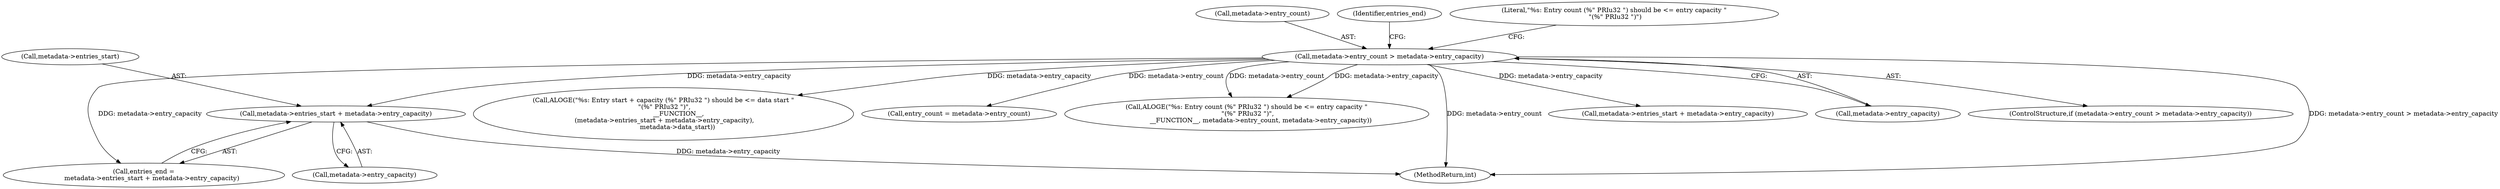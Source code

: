 digraph "0_Android_8e7a2b4d13bff03973dbad2bfb88a04296140433_0@pointer" {
"1000218" [label="(Call,metadata->entries_start + metadata->entry_capacity)"];
"1000196" [label="(Call,metadata->entry_count > metadata->entry_capacity)"];
"1000501" [label="(MethodReturn,int)"];
"1000238" [label="(Call,ALOGE(\"%s: Entry start + capacity (%\" PRIu32 \") should be <= data start \"\n \"(%\" PRIu32 \")\",\n               __FUNCTION__,\n (metadata->entries_start + metadata->entry_capacity),\n              metadata->data_start))"];
"1000222" [label="(Call,metadata->entry_capacity)"];
"1000197" [label="(Call,metadata->entry_count)"];
"1000217" [label="(Identifier,entries_end)"];
"1000205" [label="(Literal,\"%s: Entry count (%\" PRIu32 \") should be <= entry capacity \"\n \"(%\" PRIu32 \")\")"];
"1000292" [label="(Call,entry_count = metadata->entry_count)"];
"1000204" [label="(Call,ALOGE(\"%s: Entry count (%\" PRIu32 \") should be <= entry capacity \"\n \"(%\" PRIu32 \")\",\n              __FUNCTION__, metadata->entry_count, metadata->entry_capacity))"];
"1000196" [label="(Call,metadata->entry_count > metadata->entry_capacity)"];
"1000218" [label="(Call,metadata->entries_start + metadata->entry_capacity)"];
"1000219" [label="(Call,metadata->entries_start)"];
"1000216" [label="(Call,entries_end =\n        metadata->entries_start + metadata->entry_capacity)"];
"1000241" [label="(Call,metadata->entries_start + metadata->entry_capacity)"];
"1000200" [label="(Call,metadata->entry_capacity)"];
"1000195" [label="(ControlStructure,if (metadata->entry_count > metadata->entry_capacity))"];
"1000218" -> "1000216"  [label="AST: "];
"1000218" -> "1000222"  [label="CFG: "];
"1000219" -> "1000218"  [label="AST: "];
"1000222" -> "1000218"  [label="AST: "];
"1000216" -> "1000218"  [label="CFG: "];
"1000218" -> "1000501"  [label="DDG: metadata->entry_capacity"];
"1000196" -> "1000218"  [label="DDG: metadata->entry_capacity"];
"1000196" -> "1000195"  [label="AST: "];
"1000196" -> "1000200"  [label="CFG: "];
"1000197" -> "1000196"  [label="AST: "];
"1000200" -> "1000196"  [label="AST: "];
"1000205" -> "1000196"  [label="CFG: "];
"1000217" -> "1000196"  [label="CFG: "];
"1000196" -> "1000501"  [label="DDG: metadata->entry_count"];
"1000196" -> "1000501"  [label="DDG: metadata->entry_count > metadata->entry_capacity"];
"1000196" -> "1000204"  [label="DDG: metadata->entry_count"];
"1000196" -> "1000204"  [label="DDG: metadata->entry_capacity"];
"1000196" -> "1000216"  [label="DDG: metadata->entry_capacity"];
"1000196" -> "1000238"  [label="DDG: metadata->entry_capacity"];
"1000196" -> "1000241"  [label="DDG: metadata->entry_capacity"];
"1000196" -> "1000292"  [label="DDG: metadata->entry_count"];
}
